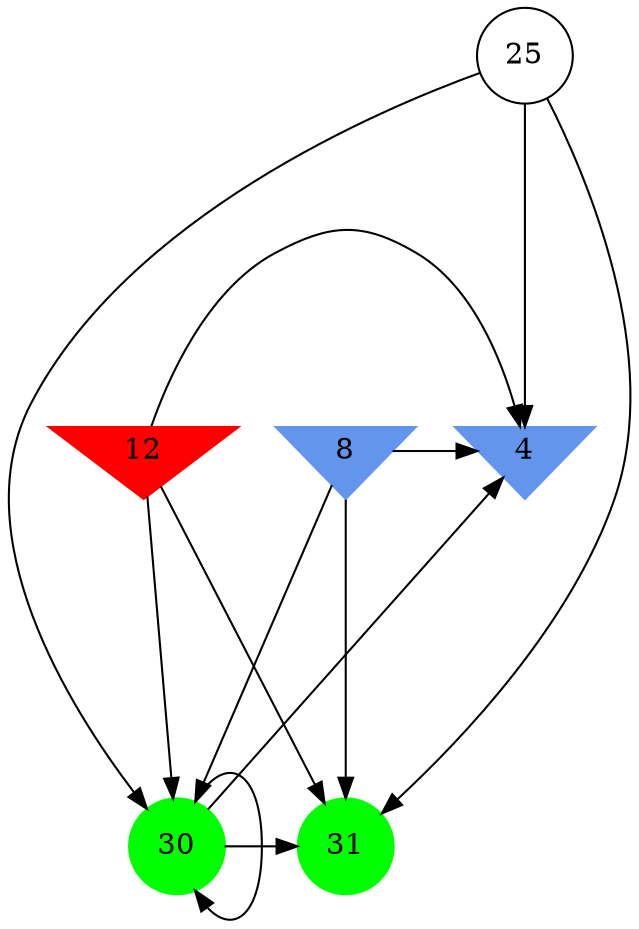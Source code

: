 digraph brain {
	ranksep=2.0;
	4 [shape=invtriangle,style=filled,color=cornflowerblue];
	8 [shape=invtriangle,style=filled,color=cornflowerblue];
	12 [shape=invtriangle,style=filled,color=red];
	25 [shape=circle,color=black];
	30 [shape=circle,style=filled,color=green];
	31 [shape=circle,style=filled,color=green];
	25	->	30;
	25	->	31;
	25	->	4;
	12	->	30;
	12	->	31;
	12	->	4;
	8	->	30;
	8	->	31;
	8	->	4;
	30	->	30;
	30	->	31;
	30	->	4;
	{ rank=same; 4; 8; 12; }
	{ rank=same; 25; }
	{ rank=same; 30; 31; }
}
